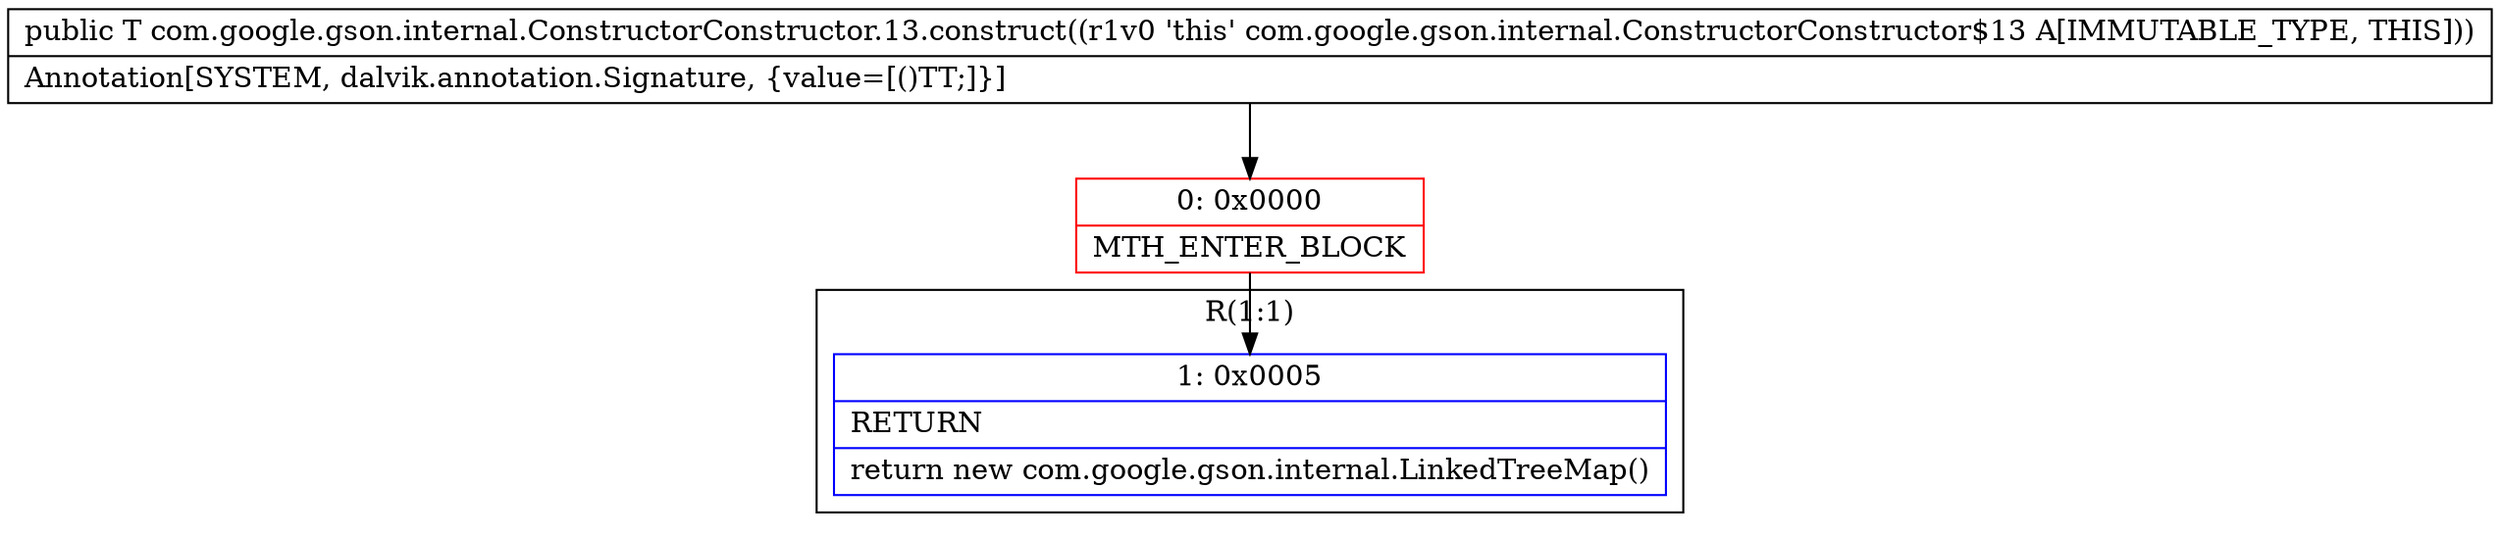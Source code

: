 digraph "CFG forcom.google.gson.internal.ConstructorConstructor.13.construct()Ljava\/lang\/Object;" {
subgraph cluster_Region_1958100222 {
label = "R(1:1)";
node [shape=record,color=blue];
Node_1 [shape=record,label="{1\:\ 0x0005|RETURN\l|return new com.google.gson.internal.LinkedTreeMap()\l}"];
}
Node_0 [shape=record,color=red,label="{0\:\ 0x0000|MTH_ENTER_BLOCK\l}"];
MethodNode[shape=record,label="{public T com.google.gson.internal.ConstructorConstructor.13.construct((r1v0 'this' com.google.gson.internal.ConstructorConstructor$13 A[IMMUTABLE_TYPE, THIS]))  | Annotation[SYSTEM, dalvik.annotation.Signature, \{value=[()TT;]\}]\l}"];
MethodNode -> Node_0;
Node_0 -> Node_1;
}

